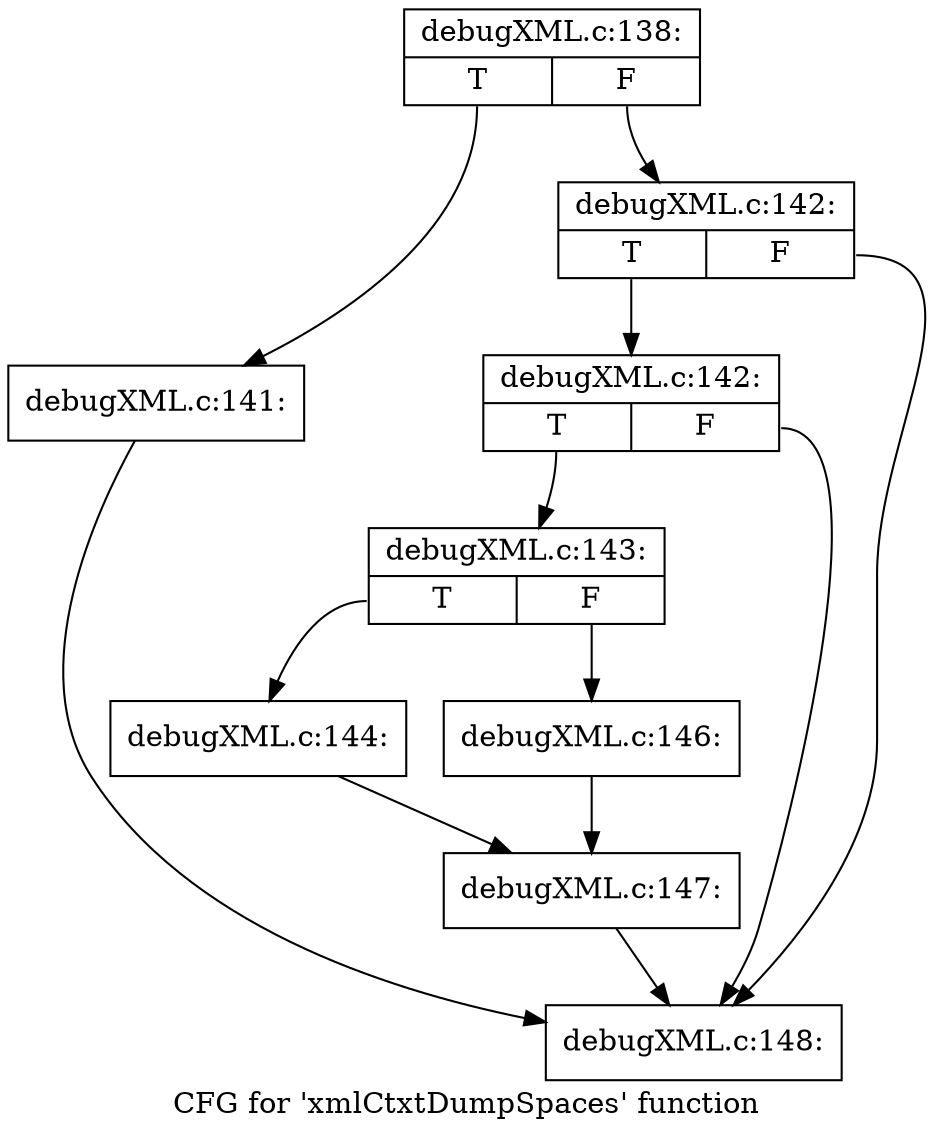 digraph "CFG for 'xmlCtxtDumpSpaces' function" {
	label="CFG for 'xmlCtxtDumpSpaces' function";

	Node0x4aa1890 [shape=record,label="{debugXML.c:138:|{<s0>T|<s1>F}}"];
	Node0x4aa1890:s0 -> Node0x4920720;
	Node0x4aa1890:s1 -> Node0x4920770;
	Node0x4920720 [shape=record,label="{debugXML.c:141:}"];
	Node0x4920720 -> Node0x4a88740;
	Node0x4920770 [shape=record,label="{debugXML.c:142:|{<s0>T|<s1>F}}"];
	Node0x4920770:s0 -> Node0x4a88790;
	Node0x4920770:s1 -> Node0x4a88740;
	Node0x4a88790 [shape=record,label="{debugXML.c:142:|{<s0>T|<s1>F}}"];
	Node0x4a88790:s0 -> Node0x4a886f0;
	Node0x4a88790:s1 -> Node0x4a88740;
	Node0x4a886f0 [shape=record,label="{debugXML.c:143:|{<s0>T|<s1>F}}"];
	Node0x4a886f0:s0 -> Node0x4aa1350;
	Node0x4a886f0:s1 -> Node0x4aa13f0;
	Node0x4aa1350 [shape=record,label="{debugXML.c:144:}"];
	Node0x4aa1350 -> Node0x4aa13a0;
	Node0x4aa13f0 [shape=record,label="{debugXML.c:146:}"];
	Node0x4aa13f0 -> Node0x4aa13a0;
	Node0x4aa13a0 [shape=record,label="{debugXML.c:147:}"];
	Node0x4aa13a0 -> Node0x4a88740;
	Node0x4a88740 [shape=record,label="{debugXML.c:148:}"];
}
